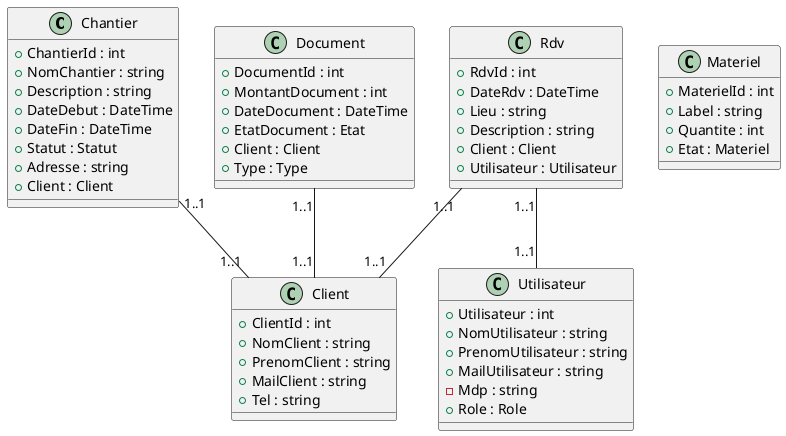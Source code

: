 @startuml
class Chantier {
+ ChantierId : int
+ NomChantier : string
+ Description : string
+ DateDebut : DateTime
+ DateFin : DateTime
+ Statut : Statut
+ Adresse : string
+ Client : Client
}
class Client {
+ ClientId : int
+ NomClient : string
+ PrenomClient : string
+ MailClient : string
+ Tel : string
}
class Document {
+ DocumentId : int 
+ MontantDocument : int
+ DateDocument : DateTime
+ EtatDocument : Etat
+ Client : Client
+ Type : Type 
}
class Materiel {
+ MaterielId : int
+ Label : string
+ Quantite : int
+ Etat : Materiel
}
class Rdv {
+ RdvId : int
+ DateRdv : DateTime
+ Lieu : string
+ Description : string 
+ Client : Client
+ Utilisateur : Utilisateur
}
class Utilisateur {
+ Utilisateur : int
+ NomUtilisateur : string 
+ PrenomUtilisateur : string
+ MailUtilisateur : string 
- Mdp : string
+ Role : Role
}
Chantier "1..1" --  "1..1" Client
Document "1..1" -- "1..1" Client
Rdv "1..1" -- "1..1" Client
Rdv "1..1" -- "1..1" Utilisateur

@enduml